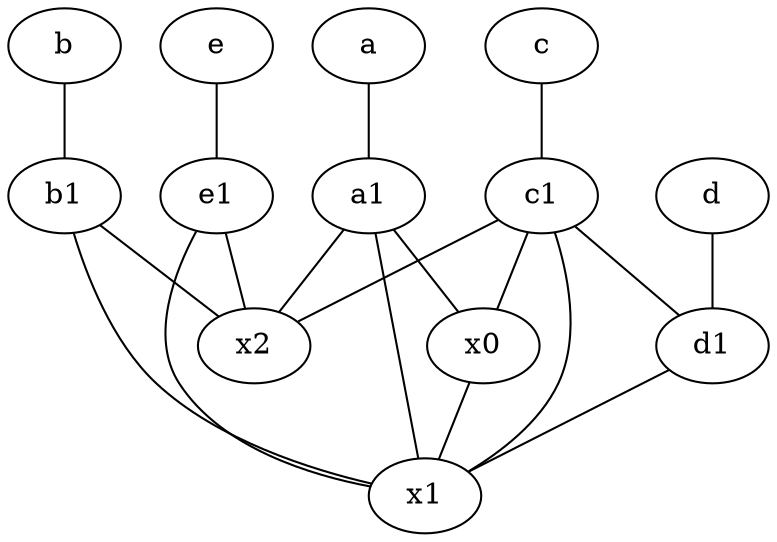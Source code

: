 graph {
	node [labelfontsize=50]
	b [labelfontsize=50 pos="10,4!"]
	c1 [labelfontsize=50 pos="4.5,3!"]
	c [labelfontsize=50 pos="4.5,2!"]
	x1 [labelfontsize=50]
	e1 [labelfontsize=50 pos="7,7!"]
	b1 [labelfontsize=50 pos="9,4!"]
	x2 [labelfontsize=50]
	d1 [labelfontsize=50 pos="3,5!"]
	a1 [labelfontsize=50 pos="8,3!"]
	a [labelfontsize=50 pos="8,2!"]
	d [labelfontsize=50 pos="2,5!"]
	x0 [labelfontsize=50]
	e [labelfontsize=50 pos="7,9!"]
	b1 -- x2
	a -- a1
	c1 -- d1
	c -- c1
	e1 -- x1
	c1 -- x2
	a1 -- x0
	b -- b1
	a1 -- x2
	c1 -- x0
	e1 -- x2
	x0 -- x1
	d -- d1
	a1 -- x1
	d1 -- x1
	e -- e1
	b1 -- x1
	c1 -- x1
}
